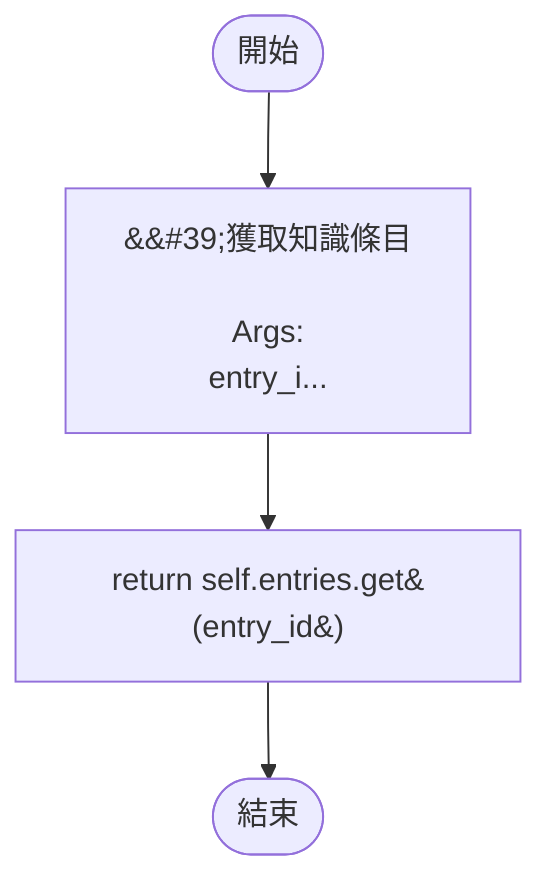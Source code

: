 flowchart TB
    n1([開始])
    n2([結束])
    n3[&amp;&#35;39;獲取知識條目\n\n        Args:\n            entry_i...]
    n4[return self.entries.get&#40;entry_id&#41;]
    n1 --> n3
    n3 --> n4
    n4 --> n2